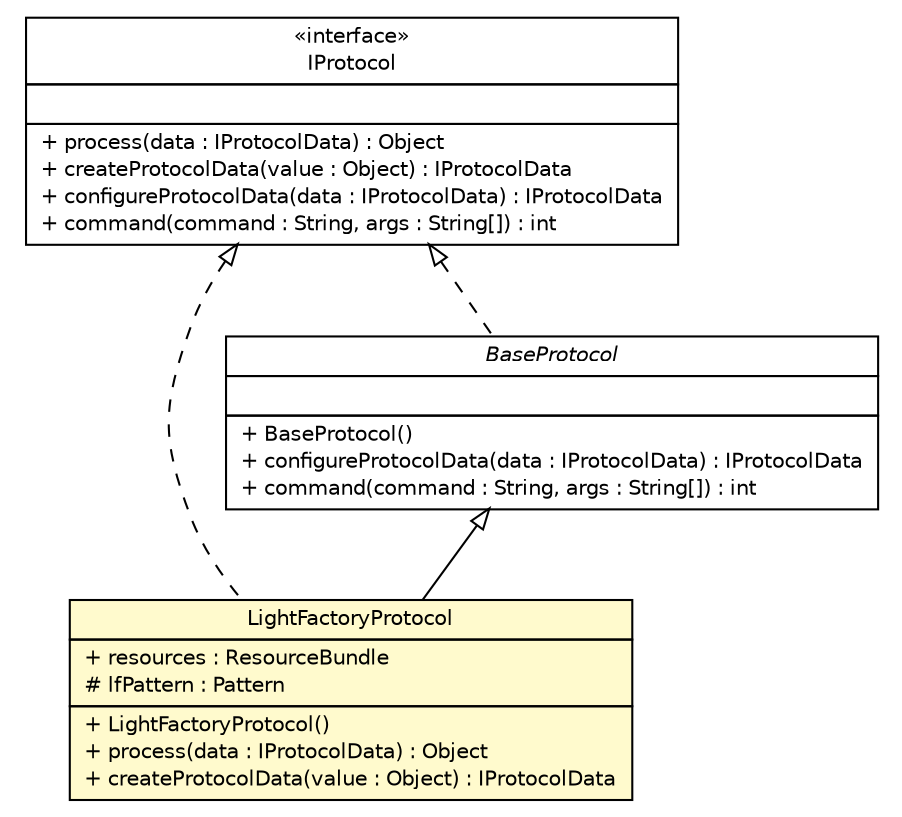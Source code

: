 #!/usr/local/bin/dot
#
# Class diagram 
# Generated by UMLGraph version R5_6 (http://www.umlgraph.org/)
#

digraph G {
	edge [fontname="Helvetica",fontsize=10,labelfontname="Helvetica",labelfontsize=10];
	node [fontname="Helvetica",fontsize=10,shape=plaintext];
	nodesep=0.25;
	ranksep=0.5;
	// com.xley.lfosc.IProtocol
	c1501 [label=<<table title="com.xley.lfosc.IProtocol" border="0" cellborder="1" cellspacing="0" cellpadding="2" port="p" href="../IProtocol.html">
		<tr><td><table border="0" cellspacing="0" cellpadding="1">
<tr><td align="center" balign="center"> &#171;interface&#187; </td></tr>
<tr><td align="center" balign="center"> IProtocol </td></tr>
		</table></td></tr>
		<tr><td><table border="0" cellspacing="0" cellpadding="1">
<tr><td align="left" balign="left">  </td></tr>
		</table></td></tr>
		<tr><td><table border="0" cellspacing="0" cellpadding="1">
<tr><td align="left" balign="left"> + process(data : IProtocolData) : Object </td></tr>
<tr><td align="left" balign="left"> + createProtocolData(value : Object) : IProtocolData </td></tr>
<tr><td align="left" balign="left"> + configureProtocolData(data : IProtocolData) : IProtocolData </td></tr>
<tr><td align="left" balign="left"> + command(command : String, args : String[]) : int </td></tr>
		</table></td></tr>
		</table>>, URL="../IProtocol.html", fontname="Helvetica", fontcolor="black", fontsize=10.0];
	// com.xley.lfosc.lightfactory.LightFactoryProtocol
	c1505 [label=<<table title="com.xley.lfosc.lightfactory.LightFactoryProtocol" border="0" cellborder="1" cellspacing="0" cellpadding="2" port="p" bgcolor="lemonChiffon" href="./LightFactoryProtocol.html">
		<tr><td><table border="0" cellspacing="0" cellpadding="1">
<tr><td align="center" balign="center"> LightFactoryProtocol </td></tr>
		</table></td></tr>
		<tr><td><table border="0" cellspacing="0" cellpadding="1">
<tr><td align="left" balign="left"> + resources : ResourceBundle </td></tr>
<tr><td align="left" balign="left"> # lfPattern : Pattern </td></tr>
		</table></td></tr>
		<tr><td><table border="0" cellspacing="0" cellpadding="1">
<tr><td align="left" balign="left"> + LightFactoryProtocol() </td></tr>
<tr><td align="left" balign="left"> + process(data : IProtocolData) : Object </td></tr>
<tr><td align="left" balign="left"> + createProtocolData(value : Object) : IProtocolData </td></tr>
		</table></td></tr>
		</table>>, URL="./LightFactoryProtocol.html", fontname="Helvetica", fontcolor="black", fontsize=10.0];
	// com.xley.lfosc.impl.BaseProtocol
	c1535 [label=<<table title="com.xley.lfosc.impl.BaseProtocol" border="0" cellborder="1" cellspacing="0" cellpadding="2" port="p" href="../impl/BaseProtocol.html">
		<tr><td><table border="0" cellspacing="0" cellpadding="1">
<tr><td align="center" balign="center"><font face="Helvetica-Oblique"> BaseProtocol </font></td></tr>
		</table></td></tr>
		<tr><td><table border="0" cellspacing="0" cellpadding="1">
<tr><td align="left" balign="left">  </td></tr>
		</table></td></tr>
		<tr><td><table border="0" cellspacing="0" cellpadding="1">
<tr><td align="left" balign="left"> + BaseProtocol() </td></tr>
<tr><td align="left" balign="left"> + configureProtocolData(data : IProtocolData) : IProtocolData </td></tr>
<tr><td align="left" balign="left"> + command(command : String, args : String[]) : int </td></tr>
		</table></td></tr>
		</table>>, URL="../impl/BaseProtocol.html", fontname="Helvetica", fontcolor="black", fontsize=10.0];
	//com.xley.lfosc.lightfactory.LightFactoryProtocol extends com.xley.lfosc.impl.BaseProtocol
	c1535:p -> c1505:p [dir=back,arrowtail=empty];
	//com.xley.lfosc.lightfactory.LightFactoryProtocol implements com.xley.lfosc.IProtocol
	c1501:p -> c1505:p [dir=back,arrowtail=empty,style=dashed];
	//com.xley.lfosc.impl.BaseProtocol implements com.xley.lfosc.IProtocol
	c1501:p -> c1535:p [dir=back,arrowtail=empty,style=dashed];
}

